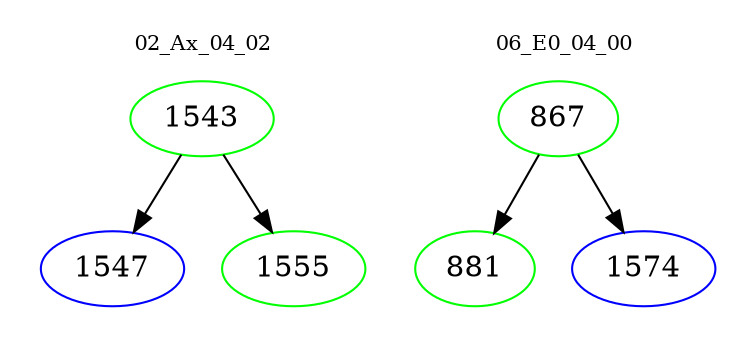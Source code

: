 digraph{
subgraph cluster_0 {
color = white
label = "02_Ax_04_02";
fontsize=10;
T0_1543 [label="1543", color="green"]
T0_1543 -> T0_1547 [color="black"]
T0_1547 [label="1547", color="blue"]
T0_1543 -> T0_1555 [color="black"]
T0_1555 [label="1555", color="green"]
}
subgraph cluster_1 {
color = white
label = "06_E0_04_00";
fontsize=10;
T1_867 [label="867", color="green"]
T1_867 -> T1_881 [color="black"]
T1_881 [label="881", color="green"]
T1_867 -> T1_1574 [color="black"]
T1_1574 [label="1574", color="blue"]
}
}
